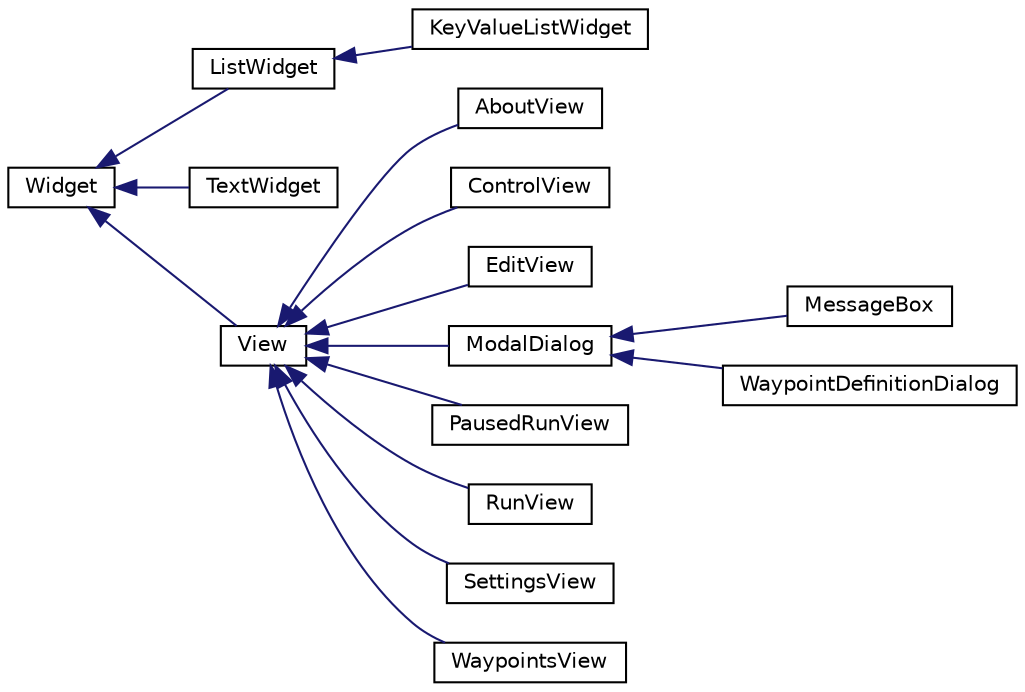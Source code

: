 digraph "Graphical Class Hierarchy"
{
  edge [fontname="Helvetica",fontsize="10",labelfontname="Helvetica",labelfontsize="10"];
  node [fontname="Helvetica",fontsize="10",shape=record];
  rankdir="LR";
  Node1 [label="Widget",height=0.2,width=0.4,color="black", fillcolor="white", style="filled",URL="$classWidget.html"];
  Node1 -> Node2 [dir="back",color="midnightblue",fontsize="10",style="solid",fontname="Helvetica"];
  Node2 [label="ListWidget",height=0.2,width=0.4,color="black", fillcolor="white", style="filled",URL="$classListWidget.html"];
  Node2 -> Node3 [dir="back",color="midnightblue",fontsize="10",style="solid",fontname="Helvetica"];
  Node3 [label="KeyValueListWidget",height=0.2,width=0.4,color="black", fillcolor="white", style="filled",URL="$classKeyValueListWidget.html"];
  Node1 -> Node4 [dir="back",color="midnightblue",fontsize="10",style="solid",fontname="Helvetica"];
  Node4 [label="TextWidget",height=0.2,width=0.4,color="black", fillcolor="white", style="filled",URL="$classTextWidget.html"];
  Node1 -> Node5 [dir="back",color="midnightblue",fontsize="10",style="solid",fontname="Helvetica"];
  Node5 [label="View",height=0.2,width=0.4,color="black", fillcolor="white", style="filled",URL="$classView.html"];
  Node5 -> Node6 [dir="back",color="midnightblue",fontsize="10",style="solid",fontname="Helvetica"];
  Node6 [label="AboutView",height=0.2,width=0.4,color="black", fillcolor="white", style="filled",URL="$classAboutView.html"];
  Node5 -> Node7 [dir="back",color="midnightblue",fontsize="10",style="solid",fontname="Helvetica"];
  Node7 [label="ControlView",height=0.2,width=0.4,color="black", fillcolor="white", style="filled",URL="$classControlView.html"];
  Node5 -> Node8 [dir="back",color="midnightblue",fontsize="10",style="solid",fontname="Helvetica"];
  Node8 [label="EditView",height=0.2,width=0.4,color="black", fillcolor="white", style="filled",URL="$classEditView.html"];
  Node5 -> Node9 [dir="back",color="midnightblue",fontsize="10",style="solid",fontname="Helvetica"];
  Node9 [label="ModalDialog",height=0.2,width=0.4,color="black", fillcolor="white", style="filled",URL="$classModalDialog.html"];
  Node9 -> Node10 [dir="back",color="midnightblue",fontsize="10",style="solid",fontname="Helvetica"];
  Node10 [label="MessageBox",height=0.2,width=0.4,color="black", fillcolor="white", style="filled",URL="$classMessageBox.html"];
  Node9 -> Node11 [dir="back",color="midnightblue",fontsize="10",style="solid",fontname="Helvetica"];
  Node11 [label="WaypointDefinitionDialog",height=0.2,width=0.4,color="black", fillcolor="white", style="filled",URL="$classWaypointDefinitionDialog.html"];
  Node5 -> Node12 [dir="back",color="midnightblue",fontsize="10",style="solid",fontname="Helvetica"];
  Node12 [label="PausedRunView",height=0.2,width=0.4,color="black", fillcolor="white", style="filled",URL="$classPausedRunView.html"];
  Node5 -> Node13 [dir="back",color="midnightblue",fontsize="10",style="solid",fontname="Helvetica"];
  Node13 [label="RunView",height=0.2,width=0.4,color="black", fillcolor="white", style="filled",URL="$classRunView.html"];
  Node5 -> Node14 [dir="back",color="midnightblue",fontsize="10",style="solid",fontname="Helvetica"];
  Node14 [label="SettingsView",height=0.2,width=0.4,color="black", fillcolor="white", style="filled",URL="$classSettingsView.html"];
  Node5 -> Node15 [dir="back",color="midnightblue",fontsize="10",style="solid",fontname="Helvetica"];
  Node15 [label="WaypointsView",height=0.2,width=0.4,color="black", fillcolor="white", style="filled",URL="$classWaypointsView.html"];
}
